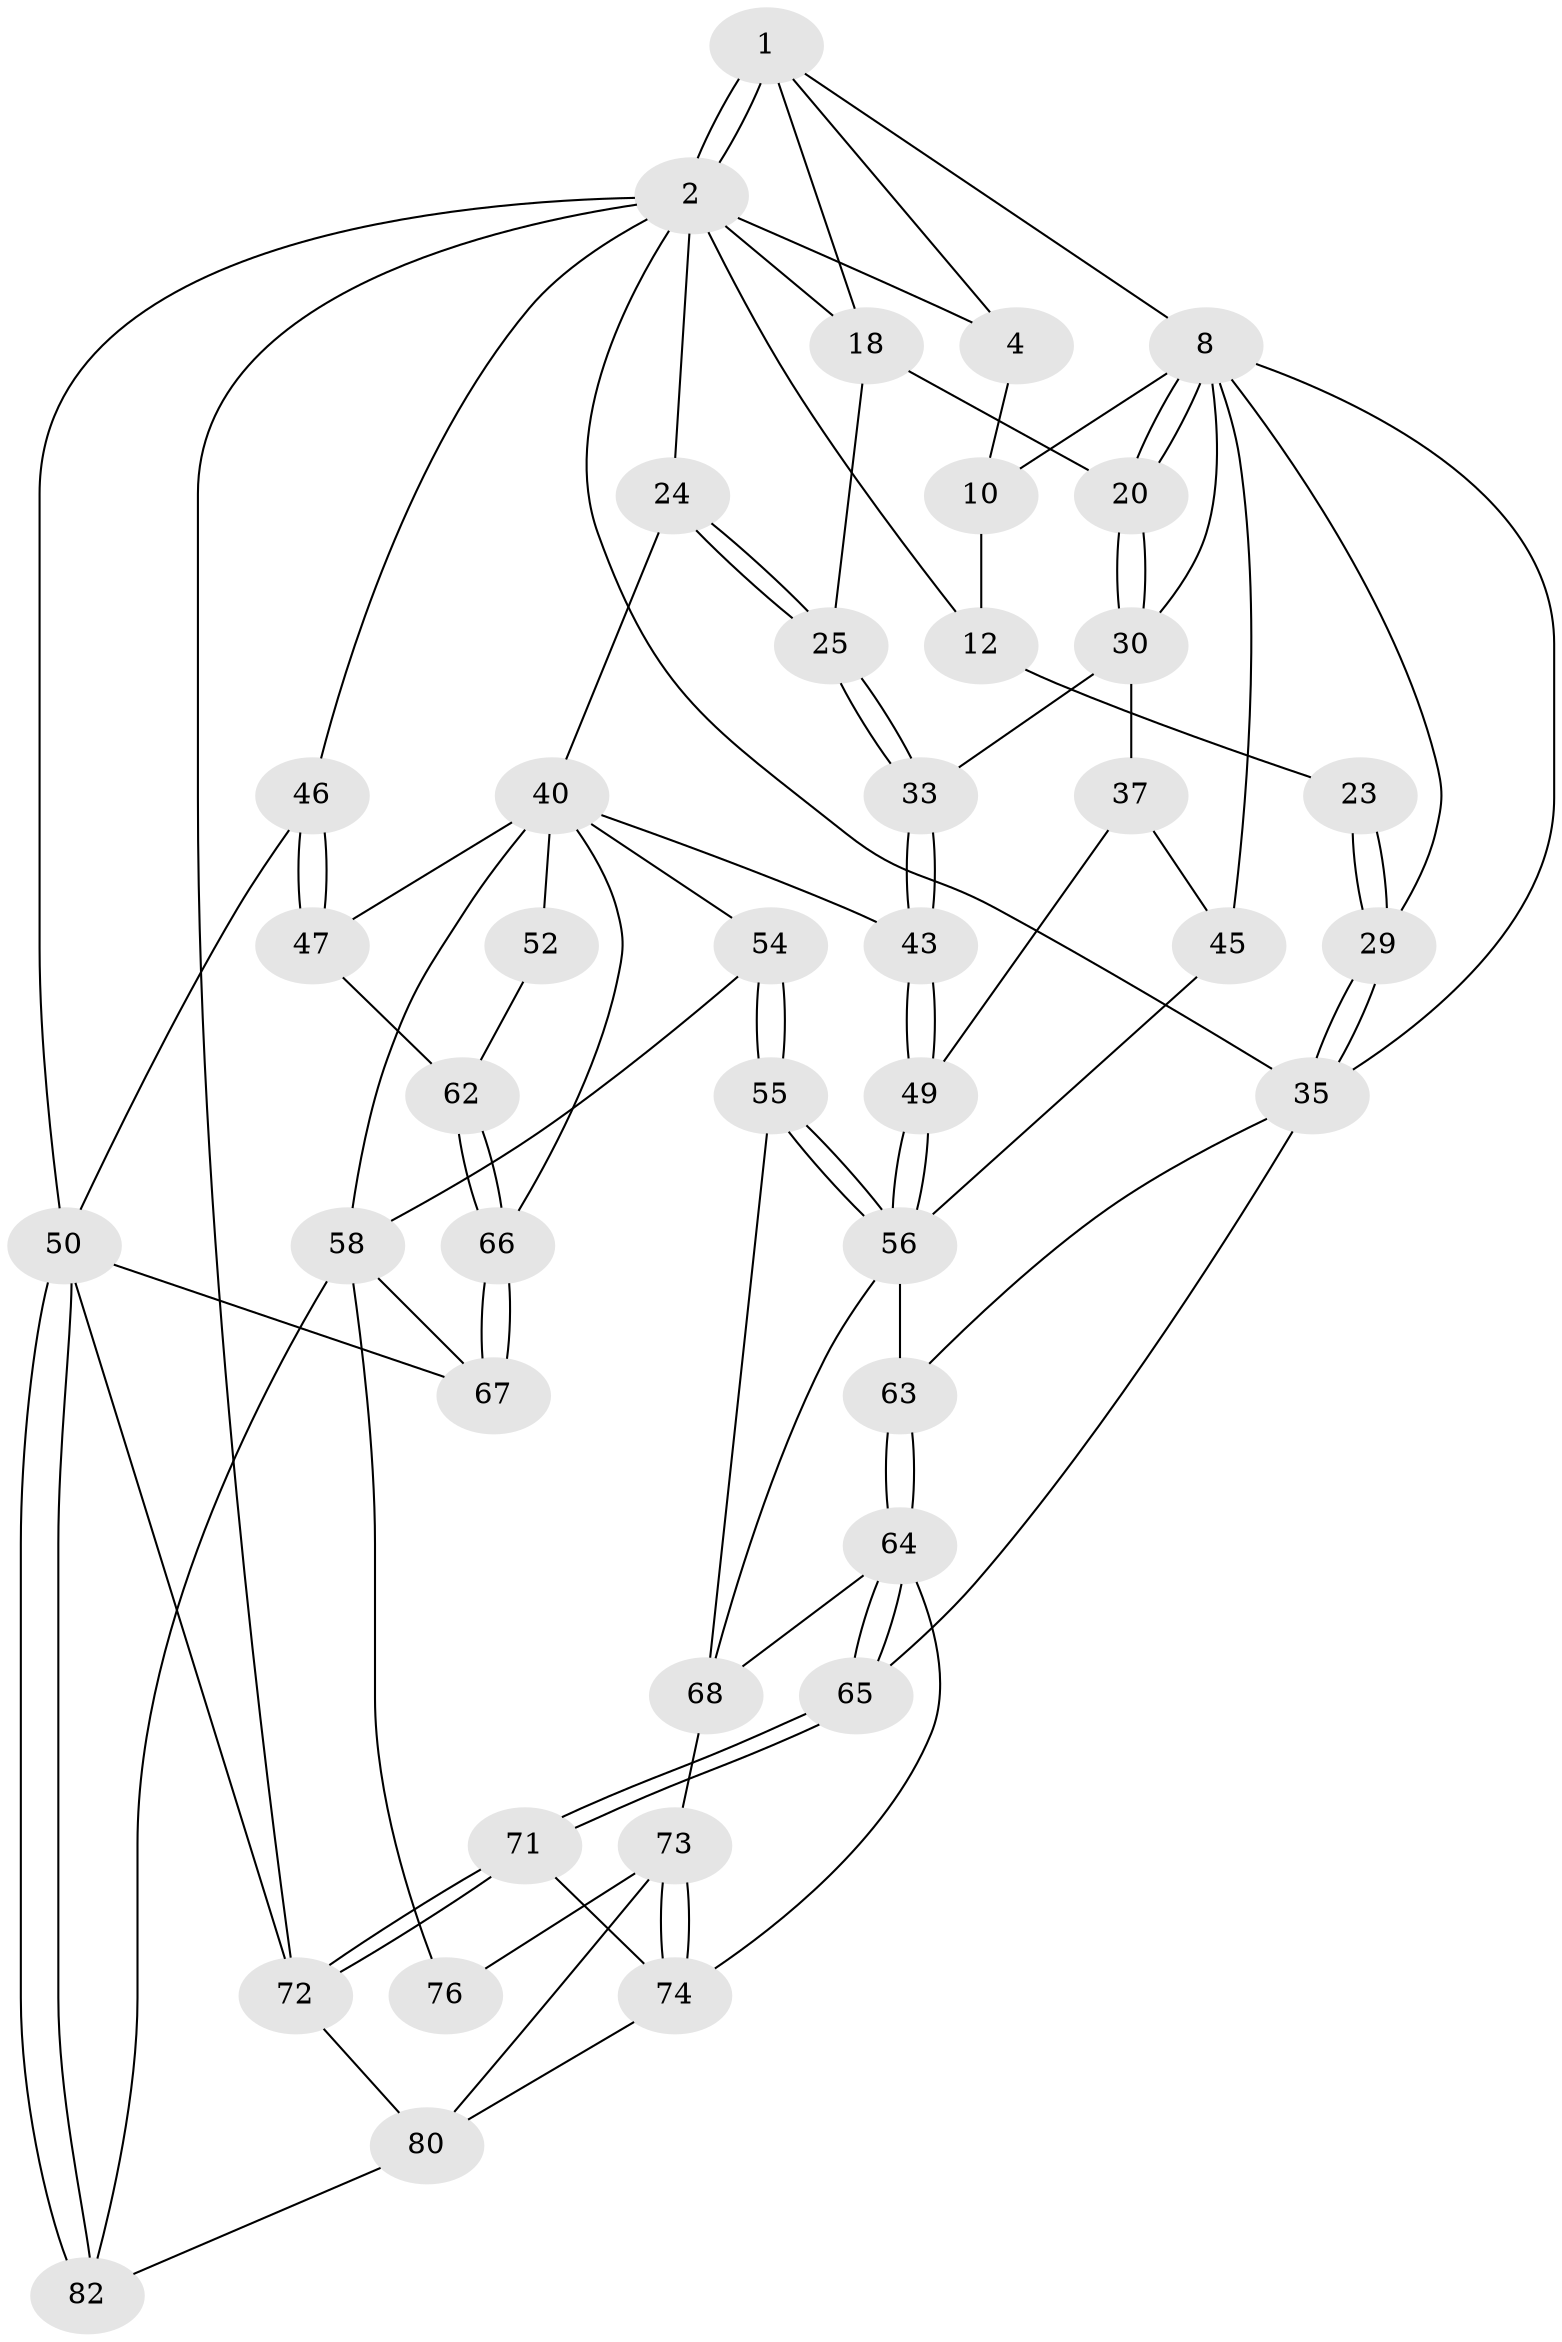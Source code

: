 // original degree distribution, {3: 0.023809523809523808, 5: 0.5476190476190477, 6: 0.20238095238095238, 4: 0.2261904761904762}
// Generated by graph-tools (version 1.1) at 2025/17/03/09/25 04:17:16]
// undirected, 42 vertices, 98 edges
graph export_dot {
graph [start="1"]
  node [color=gray90,style=filled];
  1 [pos="+0.7279114860387879+0",super="+6"];
  2 [pos="+1+0",super="+3+15"];
  4 [pos="+0.017011606883651456+0",super="+5"];
  8 [pos="+0.44427564944589226+0.12972636202147603",super="+9"];
  10 [pos="+0.2449950469467238+0.12224261647835087",super="+11"];
  12 [pos="+0.06984559392180893+0.15786010040013795",super="+13+22"];
  18 [pos="+0.6901085994250828+0.12650105613479304",super="+19"];
  20 [pos="+0.4585333462443988+0.14903912109752154"];
  23 [pos="+0.1186787750092287+0.28477515758396144"];
  24 [pos="+0.789421544886313+0.28497538504469927",super="+27"];
  25 [pos="+0.661592268032665+0.35221773709369975"];
  29 [pos="+0.12366984418668969+0.3344425659744087"];
  30 [pos="+0.46287961871595923+0.1893162020113141",super="+34+31"];
  33 [pos="+0.6580821739668321+0.3578069686831856"];
  35 [pos="+0.04322229660938511+0.4208067597752743",super="+36+39"];
  37 [pos="+0.42247834047713273+0.40235521954718767",super="+44"];
  40 [pos="+0.8567922325783393+0.42288548783700775",super="+48+41"];
  43 [pos="+0.6558603534208823+0.40246212679764465"];
  45 [pos="+0.3646387303135406+0.5345516355614826"];
  46 [pos="+1+0.41921473848124574"];
  47 [pos="+0.9490464836498772+0.5172512957436952"];
  49 [pos="+0.48399333487060553+0.46521600203272107"];
  50 [pos="+1+1",super="+51"];
  52 [pos="+0.8386712627247591+0.5377895909172136"];
  54 [pos="+0.617927012800596+0.6509419762281226"];
  55 [pos="+0.5144563675532194+0.6187727151878655"];
  56 [pos="+0.5129912812886631+0.6165835670544798",super="+60"];
  58 [pos="+0.6614747522975484+0.6875993522690058",super="+59+78"];
  62 [pos="+0.9115826719540889+0.5748675858975186"];
  63 [pos="+0.22696056636558068+0.6039263906278804"];
  64 [pos="+0.22064348624993957+0.6406496464461244",super="+69"];
  65 [pos="+0+0.5935044225539046"];
  66 [pos="+0.9138614082448725+0.7274410808396422"];
  67 [pos="+0.9737124750361649+0.7789573975856755"];
  68 [pos="+0.35031491202851406+0.6884982912606311",super="+70"];
  71 [pos="+0+0.9584354867659328"];
  72 [pos="+0+1"];
  73 [pos="+0.4367303885444114+0.7927087792073998",super="+77"];
  74 [pos="+0.2610589917919719+0.8283606594438994",super="+75"];
  76 [pos="+0.5257043029944826+0.8076859380251301"];
  80 [pos="+0.4386927063506196+0.8837201015502177",super="+81+83"];
  82 [pos="+0.6502266133607723+1"];
  1 -- 2 [weight=2];
  1 -- 2;
  1 -- 18;
  1 -- 4;
  1 -- 8;
  2 -- 50;
  2 -- 4;
  2 -- 72;
  2 -- 12;
  2 -- 35;
  2 -- 18;
  2 -- 24 [weight=2];
  2 -- 46;
  4 -- 10;
  8 -- 20;
  8 -- 20;
  8 -- 29;
  8 -- 10;
  8 -- 45;
  8 -- 30;
  8 -- 35;
  10 -- 12 [weight=2];
  12 -- 23 [weight=2];
  18 -- 25;
  18 -- 20;
  20 -- 30;
  20 -- 30;
  23 -- 29;
  23 -- 29;
  24 -- 25;
  24 -- 25;
  24 -- 40;
  25 -- 33;
  25 -- 33;
  29 -- 35;
  29 -- 35;
  30 -- 33;
  30 -- 37 [weight=2];
  33 -- 43;
  33 -- 43;
  35 -- 65;
  35 -- 63;
  37 -- 49;
  37 -- 45;
  40 -- 52 [weight=2];
  40 -- 47;
  40 -- 66;
  40 -- 54;
  40 -- 58;
  40 -- 43;
  43 -- 49;
  43 -- 49;
  45 -- 56;
  46 -- 47;
  46 -- 47;
  46 -- 50;
  47 -- 62;
  49 -- 56;
  49 -- 56;
  50 -- 82;
  50 -- 82;
  50 -- 72;
  50 -- 67;
  52 -- 62;
  54 -- 55;
  54 -- 55;
  54 -- 58;
  55 -- 56;
  55 -- 56;
  55 -- 68;
  56 -- 68;
  56 -- 63;
  58 -- 76 [weight=2];
  58 -- 67;
  58 -- 82;
  62 -- 66;
  62 -- 66;
  63 -- 64;
  63 -- 64;
  64 -- 65;
  64 -- 65;
  64 -- 68;
  64 -- 74;
  65 -- 71;
  65 -- 71;
  66 -- 67;
  66 -- 67;
  68 -- 73;
  71 -- 72;
  71 -- 72;
  71 -- 74;
  72 -- 80;
  73 -- 74;
  73 -- 74;
  73 -- 80;
  73 -- 76;
  74 -- 80;
  80 -- 82;
}
